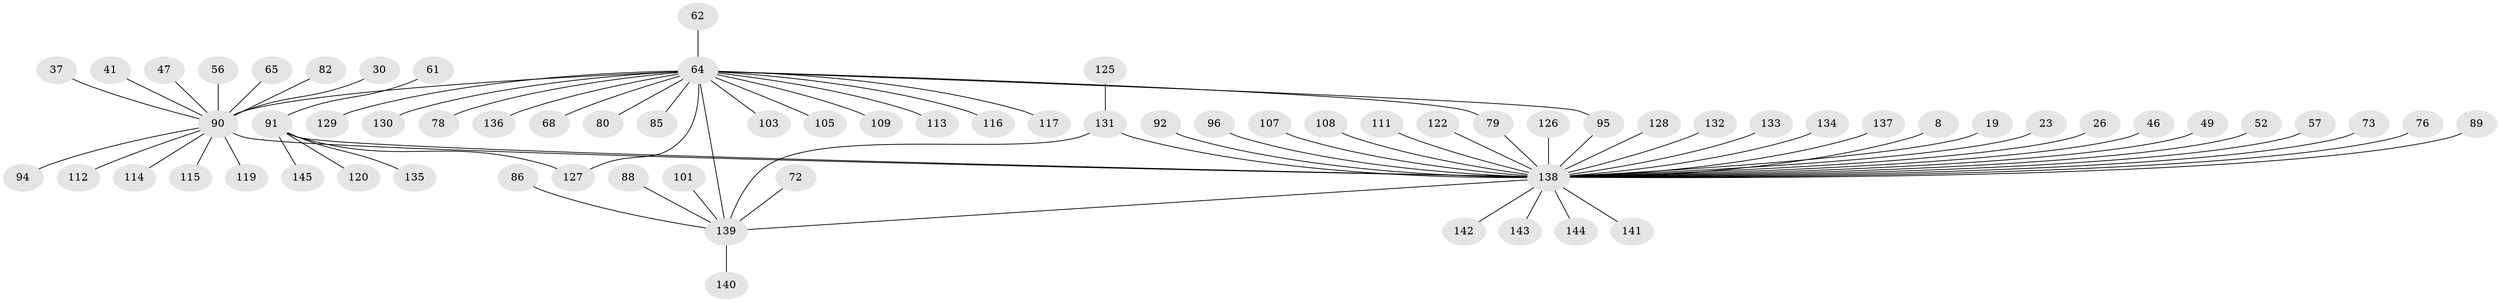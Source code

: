 // original degree distribution, {6: 0.020689655172413793, 19: 0.006896551724137931, 12: 0.006896551724137931, 5: 0.04827586206896552, 2: 0.19310344827586207, 1: 0.6206896551724138, 10: 0.006896551724137931, 9: 0.013793103448275862, 17: 0.006896551724137931, 3: 0.06206896551724138, 7: 0.006896551724137931, 11: 0.006896551724137931}
// Generated by graph-tools (version 1.1) at 2025/47/03/09/25 04:47:03]
// undirected, 72 vertices, 76 edges
graph export_dot {
graph [start="1"]
  node [color=gray90,style=filled];
  8;
  19;
  23;
  26;
  30;
  37 [super="+24"];
  41;
  46;
  47 [super="+38"];
  49;
  52;
  56 [super="+7"];
  57;
  61;
  62;
  64 [super="+4+35"];
  65 [super="+59"];
  68;
  72;
  73 [super="+15+18"];
  76;
  78;
  79;
  80;
  82;
  85;
  86;
  88;
  89;
  90 [super="+51+63+53+2"];
  91 [super="+45+31"];
  92;
  94;
  95;
  96;
  101;
  103;
  105 [super="+102"];
  107;
  108;
  109;
  111;
  112 [super="+83"];
  113;
  114 [super="+11+13+20+99"];
  115 [super="+84"];
  116;
  117;
  119 [super="+97"];
  120 [super="+66+93"];
  122;
  125;
  126;
  127;
  128 [super="+118"];
  129;
  130;
  131 [super="+100+98"];
  132 [super="+48"];
  133 [super="+67"];
  134;
  135;
  136 [super="+106+110"];
  137;
  138 [super="+34+74"];
  139 [super="+16+75+124+36+39+40+43+71"];
  140 [super="+123"];
  141;
  142;
  143;
  144;
  145 [super="+121"];
  8 -- 138;
  19 -- 138;
  23 -- 138;
  26 -- 138;
  30 -- 90;
  37 -- 90;
  41 -- 90;
  46 -- 138;
  47 -- 90;
  49 -- 138;
  52 -- 138;
  56 -- 90 [weight=2];
  57 -- 138;
  61 -- 91;
  62 -- 64;
  64 -- 85;
  64 -- 129;
  64 -- 130;
  64 -- 68;
  64 -- 139 [weight=2];
  64 -- 78;
  64 -- 79;
  64 -- 80;
  64 -- 95;
  64 -- 103;
  64 -- 109;
  64 -- 113;
  64 -- 116;
  64 -- 117;
  64 -- 127;
  64 -- 90 [weight=3];
  64 -- 105;
  64 -- 136;
  65 -- 90;
  72 -- 139;
  73 -- 138;
  76 -- 138;
  79 -- 138;
  82 -- 90;
  86 -- 139;
  88 -- 139;
  89 -- 138;
  90 -- 94;
  90 -- 114;
  90 -- 112;
  90 -- 115;
  90 -- 119;
  90 -- 138 [weight=3];
  91 -- 127;
  91 -- 135;
  91 -- 120;
  91 -- 145;
  91 -- 138 [weight=4];
  92 -- 138;
  95 -- 138;
  96 -- 138;
  101 -- 139;
  107 -- 138;
  108 -- 138;
  111 -- 138;
  122 -- 138;
  125 -- 131;
  126 -- 138;
  128 -- 138;
  131 -- 139;
  131 -- 138 [weight=2];
  132 -- 138;
  133 -- 138;
  134 -- 138;
  137 -- 138;
  138 -- 139;
  138 -- 143;
  138 -- 141;
  138 -- 142;
  138 -- 144;
  139 -- 140;
}
